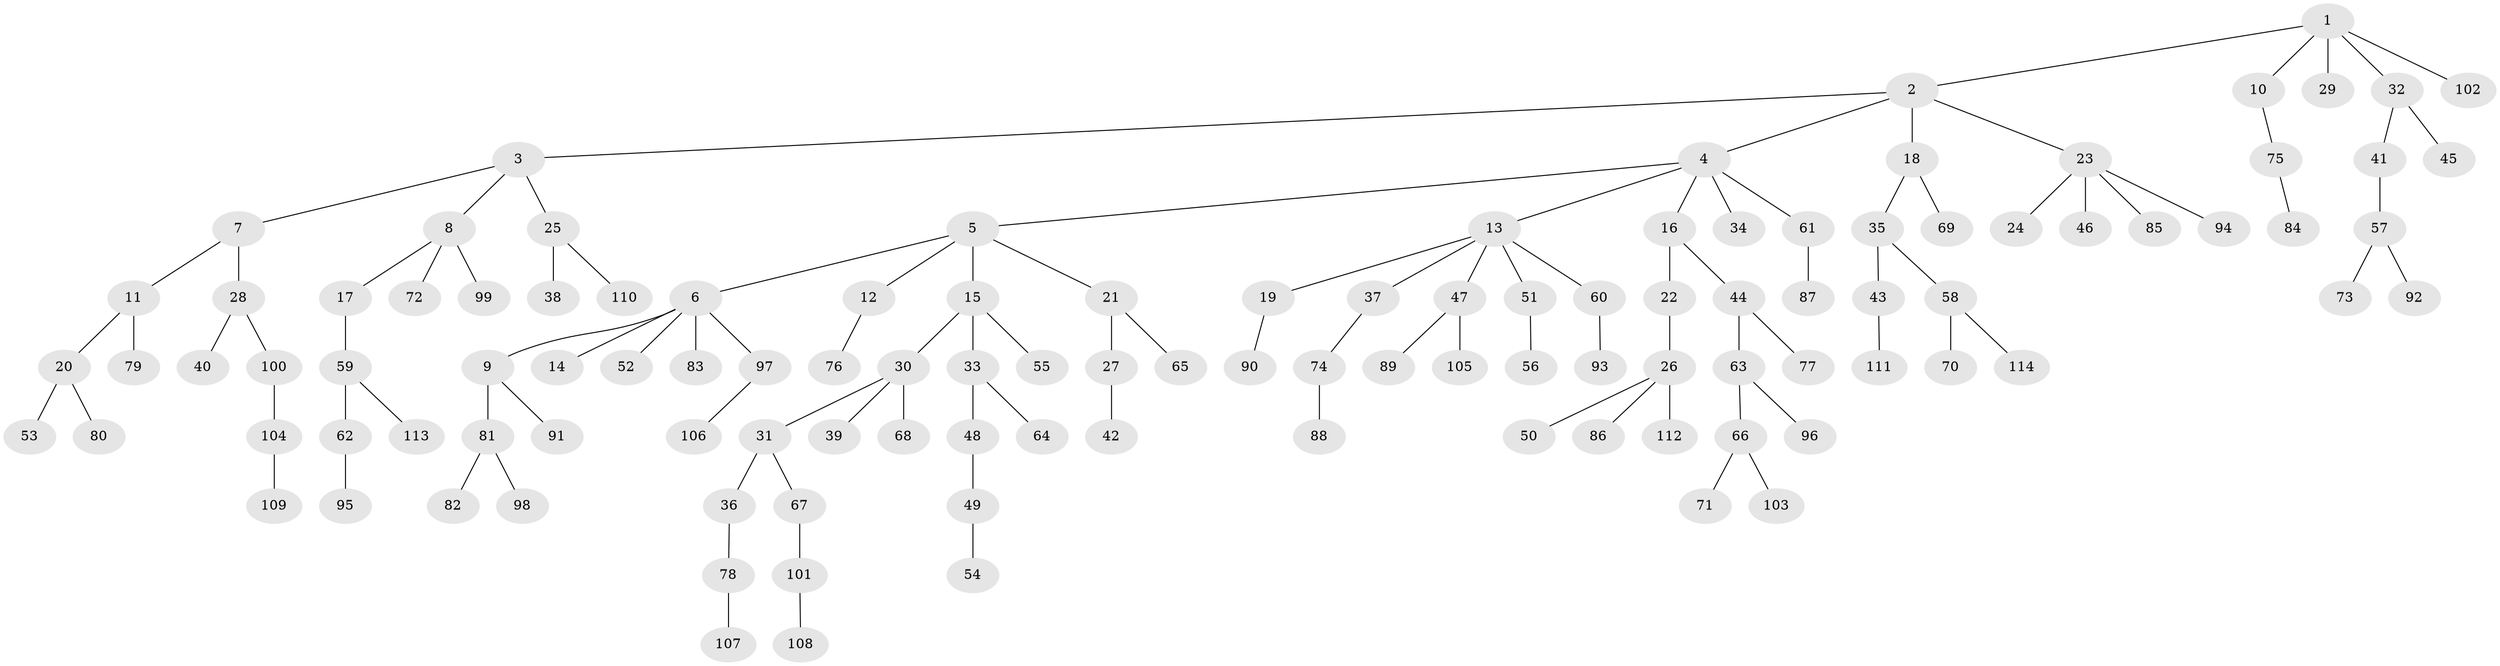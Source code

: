 // Generated by graph-tools (version 1.1) at 2025/26/03/09/25 03:26:31]
// undirected, 114 vertices, 113 edges
graph export_dot {
graph [start="1"]
  node [color=gray90,style=filled];
  1;
  2;
  3;
  4;
  5;
  6;
  7;
  8;
  9;
  10;
  11;
  12;
  13;
  14;
  15;
  16;
  17;
  18;
  19;
  20;
  21;
  22;
  23;
  24;
  25;
  26;
  27;
  28;
  29;
  30;
  31;
  32;
  33;
  34;
  35;
  36;
  37;
  38;
  39;
  40;
  41;
  42;
  43;
  44;
  45;
  46;
  47;
  48;
  49;
  50;
  51;
  52;
  53;
  54;
  55;
  56;
  57;
  58;
  59;
  60;
  61;
  62;
  63;
  64;
  65;
  66;
  67;
  68;
  69;
  70;
  71;
  72;
  73;
  74;
  75;
  76;
  77;
  78;
  79;
  80;
  81;
  82;
  83;
  84;
  85;
  86;
  87;
  88;
  89;
  90;
  91;
  92;
  93;
  94;
  95;
  96;
  97;
  98;
  99;
  100;
  101;
  102;
  103;
  104;
  105;
  106;
  107;
  108;
  109;
  110;
  111;
  112;
  113;
  114;
  1 -- 2;
  1 -- 10;
  1 -- 29;
  1 -- 32;
  1 -- 102;
  2 -- 3;
  2 -- 4;
  2 -- 18;
  2 -- 23;
  3 -- 7;
  3 -- 8;
  3 -- 25;
  4 -- 5;
  4 -- 13;
  4 -- 16;
  4 -- 34;
  4 -- 61;
  5 -- 6;
  5 -- 12;
  5 -- 15;
  5 -- 21;
  6 -- 9;
  6 -- 14;
  6 -- 52;
  6 -- 83;
  6 -- 97;
  7 -- 11;
  7 -- 28;
  8 -- 17;
  8 -- 72;
  8 -- 99;
  9 -- 81;
  9 -- 91;
  10 -- 75;
  11 -- 20;
  11 -- 79;
  12 -- 76;
  13 -- 19;
  13 -- 37;
  13 -- 47;
  13 -- 51;
  13 -- 60;
  15 -- 30;
  15 -- 33;
  15 -- 55;
  16 -- 22;
  16 -- 44;
  17 -- 59;
  18 -- 35;
  18 -- 69;
  19 -- 90;
  20 -- 53;
  20 -- 80;
  21 -- 27;
  21 -- 65;
  22 -- 26;
  23 -- 24;
  23 -- 46;
  23 -- 85;
  23 -- 94;
  25 -- 38;
  25 -- 110;
  26 -- 50;
  26 -- 86;
  26 -- 112;
  27 -- 42;
  28 -- 40;
  28 -- 100;
  30 -- 31;
  30 -- 39;
  30 -- 68;
  31 -- 36;
  31 -- 67;
  32 -- 41;
  32 -- 45;
  33 -- 48;
  33 -- 64;
  35 -- 43;
  35 -- 58;
  36 -- 78;
  37 -- 74;
  41 -- 57;
  43 -- 111;
  44 -- 63;
  44 -- 77;
  47 -- 89;
  47 -- 105;
  48 -- 49;
  49 -- 54;
  51 -- 56;
  57 -- 73;
  57 -- 92;
  58 -- 70;
  58 -- 114;
  59 -- 62;
  59 -- 113;
  60 -- 93;
  61 -- 87;
  62 -- 95;
  63 -- 66;
  63 -- 96;
  66 -- 71;
  66 -- 103;
  67 -- 101;
  74 -- 88;
  75 -- 84;
  78 -- 107;
  81 -- 82;
  81 -- 98;
  97 -- 106;
  100 -- 104;
  101 -- 108;
  104 -- 109;
}
